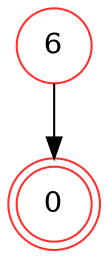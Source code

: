 digraph {   
    node [shape = doublecircle, color = firebrick1] 0 ;
    node [shape = circle];
    node [color= firebrick1];
    6 -> 0;	
}